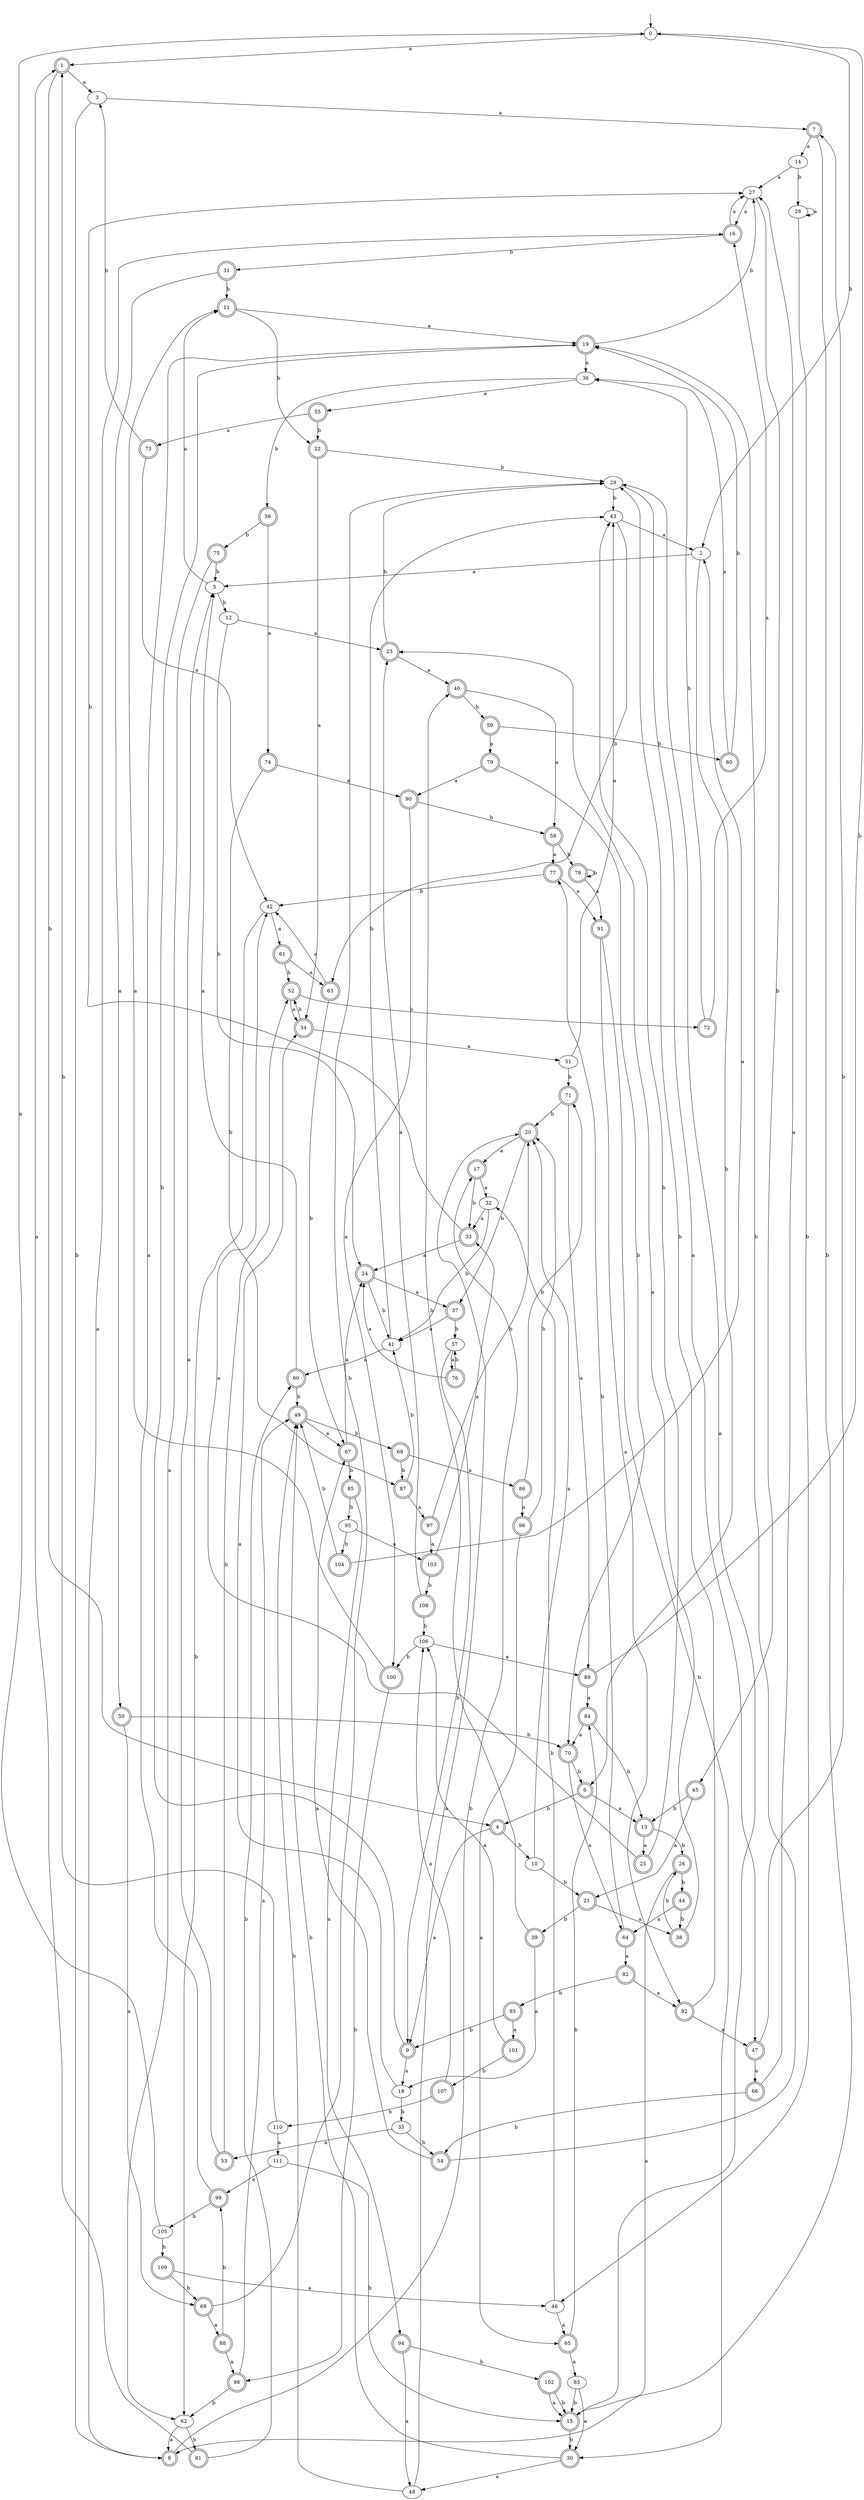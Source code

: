 digraph RandomDFA {
  __start0 [label="", shape=none];
  __start0 -> 0 [label=""];
  0 [shape=circle]
  0 -> 1 [label="a"]
  0 -> 2 [label="b"]
  1 [shape=doublecircle]
  1 -> 3 [label="a"]
  1 -> 4 [label="b"]
  2
  2 -> 5 [label="a"]
  2 -> 6 [label="b"]
  3
  3 -> 7 [label="a"]
  3 -> 8 [label="b"]
  4 [shape=doublecircle]
  4 -> 9 [label="a"]
  4 -> 10 [label="b"]
  5
  5 -> 11 [label="a"]
  5 -> 12 [label="b"]
  6 [shape=doublecircle]
  6 -> 13 [label="a"]
  6 -> 4 [label="b"]
  7 [shape=doublecircle]
  7 -> 14 [label="a"]
  7 -> 15 [label="b"]
  8 [shape=doublecircle]
  8 -> 16 [label="a"]
  8 -> 17 [label="b"]
  9 [shape=doublecircle]
  9 -> 18 [label="a"]
  9 -> 19 [label="b"]
  10
  10 -> 20 [label="a"]
  10 -> 21 [label="b"]
  11 [shape=doublecircle]
  11 -> 19 [label="a"]
  11 -> 22 [label="b"]
  12
  12 -> 23 [label="a"]
  12 -> 24 [label="b"]
  13 [shape=doublecircle]
  13 -> 25 [label="a"]
  13 -> 26 [label="b"]
  14
  14 -> 27 [label="a"]
  14 -> 28 [label="b"]
  15 [shape=doublecircle]
  15 -> 29 [label="a"]
  15 -> 30 [label="b"]
  16 [shape=doublecircle]
  16 -> 27 [label="a"]
  16 -> 31 [label="b"]
  17 [shape=doublecircle]
  17 -> 32 [label="a"]
  17 -> 33 [label="b"]
  18
  18 -> 34 [label="a"]
  18 -> 35 [label="b"]
  19 [shape=doublecircle]
  19 -> 36 [label="a"]
  19 -> 27 [label="b"]
  20 [shape=doublecircle]
  20 -> 17 [label="a"]
  20 -> 37 [label="b"]
  21 [shape=doublecircle]
  21 -> 38 [label="a"]
  21 -> 39 [label="b"]
  22 [shape=doublecircle]
  22 -> 34 [label="a"]
  22 -> 29 [label="b"]
  23 [shape=doublecircle]
  23 -> 40 [label="a"]
  23 -> 29 [label="b"]
  24 [shape=doublecircle]
  24 -> 37 [label="a"]
  24 -> 41 [label="b"]
  25 [shape=doublecircle]
  25 -> 42 [label="a"]
  25 -> 43 [label="b"]
  26 [shape=doublecircle]
  26 -> 8 [label="a"]
  26 -> 44 [label="b"]
  27
  27 -> 16 [label="a"]
  27 -> 45 [label="b"]
  28
  28 -> 28 [label="a"]
  28 -> 46 [label="b"]
  29
  29 -> 47 [label="a"]
  29 -> 43 [label="b"]
  30 [shape=doublecircle]
  30 -> 48 [label="a"]
  30 -> 49 [label="b"]
  31 [shape=doublecircle]
  31 -> 50 [label="a"]
  31 -> 11 [label="b"]
  32
  32 -> 33 [label="a"]
  32 -> 41 [label="b"]
  33 [shape=doublecircle]
  33 -> 24 [label="a"]
  33 -> 27 [label="b"]
  34 [shape=doublecircle]
  34 -> 51 [label="a"]
  34 -> 52 [label="b"]
  35
  35 -> 53 [label="a"]
  35 -> 54 [label="b"]
  36
  36 -> 55 [label="a"]
  36 -> 56 [label="b"]
  37 [shape=doublecircle]
  37 -> 41 [label="a"]
  37 -> 57 [label="b"]
  38 [shape=doublecircle]
  38 -> 23 [label="a"]
  38 -> 26 [label="b"]
  39 [shape=doublecircle]
  39 -> 18 [label="a"]
  39 -> 40 [label="b"]
  40 [shape=doublecircle]
  40 -> 58 [label="a"]
  40 -> 59 [label="b"]
  41
  41 -> 60 [label="a"]
  41 -> 43 [label="b"]
  42
  42 -> 61 [label="a"]
  42 -> 62 [label="b"]
  43
  43 -> 2 [label="a"]
  43 -> 63 [label="b"]
  44 [shape=doublecircle]
  44 -> 64 [label="a"]
  44 -> 38 [label="b"]
  45 [shape=doublecircle]
  45 -> 21 [label="a"]
  45 -> 13 [label="b"]
  46
  46 -> 65 [label="a"]
  46 -> 32 [label="b"]
  47 [shape=doublecircle]
  47 -> 66 [label="a"]
  47 -> 7 [label="b"]
  48
  48 -> 20 [label="a"]
  48 -> 49 [label="b"]
  49 [shape=doublecircle]
  49 -> 67 [label="a"]
  49 -> 68 [label="b"]
  50 [shape=doublecircle]
  50 -> 69 [label="a"]
  50 -> 70 [label="b"]
  51
  51 -> 43 [label="a"]
  51 -> 71 [label="b"]
  52 [shape=doublecircle]
  52 -> 34 [label="a"]
  52 -> 72 [label="b"]
  53 [shape=doublecircle]
  53 -> 5 [label="a"]
  53 -> 52 [label="b"]
  54 [shape=doublecircle]
  54 -> 67 [label="a"]
  54 -> 19 [label="b"]
  55 [shape=doublecircle]
  55 -> 73 [label="a"]
  55 -> 22 [label="b"]
  56 [shape=doublecircle]
  56 -> 74 [label="a"]
  56 -> 75 [label="b"]
  57
  57 -> 76 [label="a"]
  57 -> 9 [label="b"]
  58 [shape=doublecircle]
  58 -> 77 [label="a"]
  58 -> 78 [label="b"]
  59 [shape=doublecircle]
  59 -> 79 [label="a"]
  59 -> 80 [label="b"]
  60 [shape=doublecircle]
  60 -> 5 [label="a"]
  60 -> 49 [label="b"]
  61 [shape=doublecircle]
  61 -> 63 [label="a"]
  61 -> 52 [label="b"]
  62
  62 -> 8 [label="a"]
  62 -> 81 [label="b"]
  63 [shape=doublecircle]
  63 -> 42 [label="a"]
  63 -> 67 [label="b"]
  64 [shape=doublecircle]
  64 -> 82 [label="a"]
  64 -> 77 [label="b"]
  65 [shape=doublecircle]
  65 -> 83 [label="a"]
  65 -> 84 [label="b"]
  66 [shape=doublecircle]
  66 -> 27 [label="a"]
  66 -> 54 [label="b"]
  67 [shape=doublecircle]
  67 -> 24 [label="a"]
  67 -> 85 [label="b"]
  68 [shape=doublecircle]
  68 -> 86 [label="a"]
  68 -> 87 [label="b"]
  69 [shape=doublecircle]
  69 -> 88 [label="a"]
  69 -> 29 [label="b"]
  70 [shape=doublecircle]
  70 -> 64 [label="a"]
  70 -> 6 [label="b"]
  71 [shape=doublecircle]
  71 -> 89 [label="a"]
  71 -> 20 [label="b"]
  72 [shape=doublecircle]
  72 -> 16 [label="a"]
  72 -> 36 [label="b"]
  73 [shape=doublecircle]
  73 -> 42 [label="a"]
  73 -> 3 [label="b"]
  74 [shape=doublecircle]
  74 -> 90 [label="a"]
  74 -> 87 [label="b"]
  75 [shape=doublecircle]
  75 -> 62 [label="a"]
  75 -> 5 [label="b"]
  76 [shape=doublecircle]
  76 -> 24 [label="a"]
  76 -> 57 [label="b"]
  77 [shape=doublecircle]
  77 -> 91 [label="a"]
  77 -> 42 [label="b"]
  78 [shape=doublecircle]
  78 -> 91 [label="a"]
  78 -> 78 [label="b"]
  79 [shape=doublecircle]
  79 -> 90 [label="a"]
  79 -> 70 [label="b"]
  80 [shape=doublecircle]
  80 -> 36 [label="a"]
  80 -> 19 [label="b"]
  81 [shape=doublecircle]
  81 -> 1 [label="a"]
  81 -> 60 [label="b"]
  82 [shape=doublecircle]
  82 -> 92 [label="a"]
  82 -> 93 [label="b"]
  83
  83 -> 30 [label="a"]
  83 -> 15 [label="b"]
  84 [shape=doublecircle]
  84 -> 70 [label="a"]
  84 -> 13 [label="b"]
  85 [shape=doublecircle]
  85 -> 94 [label="a"]
  85 -> 95 [label="b"]
  86 [shape=doublecircle]
  86 -> 96 [label="a"]
  86 -> 71 [label="b"]
  87 [shape=doublecircle]
  87 -> 97 [label="a"]
  87 -> 41 [label="b"]
  88 [shape=doublecircle]
  88 -> 98 [label="a"]
  88 -> 99 [label="b"]
  89 [shape=doublecircle]
  89 -> 84 [label="a"]
  89 -> 0 [label="b"]
  90 [shape=doublecircle]
  90 -> 100 [label="a"]
  90 -> 58 [label="b"]
  91 [shape=doublecircle]
  91 -> 92 [label="a"]
  91 -> 30 [label="b"]
  92 [shape=doublecircle]
  92 -> 47 [label="a"]
  92 -> 29 [label="b"]
  93 [shape=doublecircle]
  93 -> 101 [label="a"]
  93 -> 9 [label="b"]
  94 [shape=doublecircle]
  94 -> 48 [label="a"]
  94 -> 102 [label="b"]
  95
  95 -> 103 [label="a"]
  95 -> 104 [label="b"]
  96 [shape=doublecircle]
  96 -> 65 [label="a"]
  96 -> 20 [label="b"]
  97 [shape=doublecircle]
  97 -> 103 [label="a"]
  97 -> 20 [label="b"]
  98 [shape=doublecircle]
  98 -> 49 [label="a"]
  98 -> 62 [label="b"]
  99 [shape=doublecircle]
  99 -> 19 [label="a"]
  99 -> 105 [label="b"]
  100 [shape=doublecircle]
  100 -> 11 [label="a"]
  100 -> 98 [label="b"]
  101 [shape=doublecircle]
  101 -> 106 [label="a"]
  101 -> 107 [label="b"]
  102 [shape=doublecircle]
  102 -> 15 [label="a"]
  102 -> 15 [label="b"]
  103 [shape=doublecircle]
  103 -> 33 [label="a"]
  103 -> 108 [label="b"]
  104 [shape=doublecircle]
  104 -> 2 [label="a"]
  104 -> 49 [label="b"]
  105
  105 -> 0 [label="a"]
  105 -> 109 [label="b"]
  106
  106 -> 89 [label="a"]
  106 -> 100 [label="b"]
  107 [shape=doublecircle]
  107 -> 106 [label="a"]
  107 -> 110 [label="b"]
  108 [shape=doublecircle]
  108 -> 23 [label="a"]
  108 -> 106 [label="b"]
  109 [shape=doublecircle]
  109 -> 46 [label="a"]
  109 -> 69 [label="b"]
  110
  110 -> 111 [label="a"]
  110 -> 1 [label="b"]
  111
  111 -> 99 [label="a"]
  111 -> 15 [label="b"]
}
